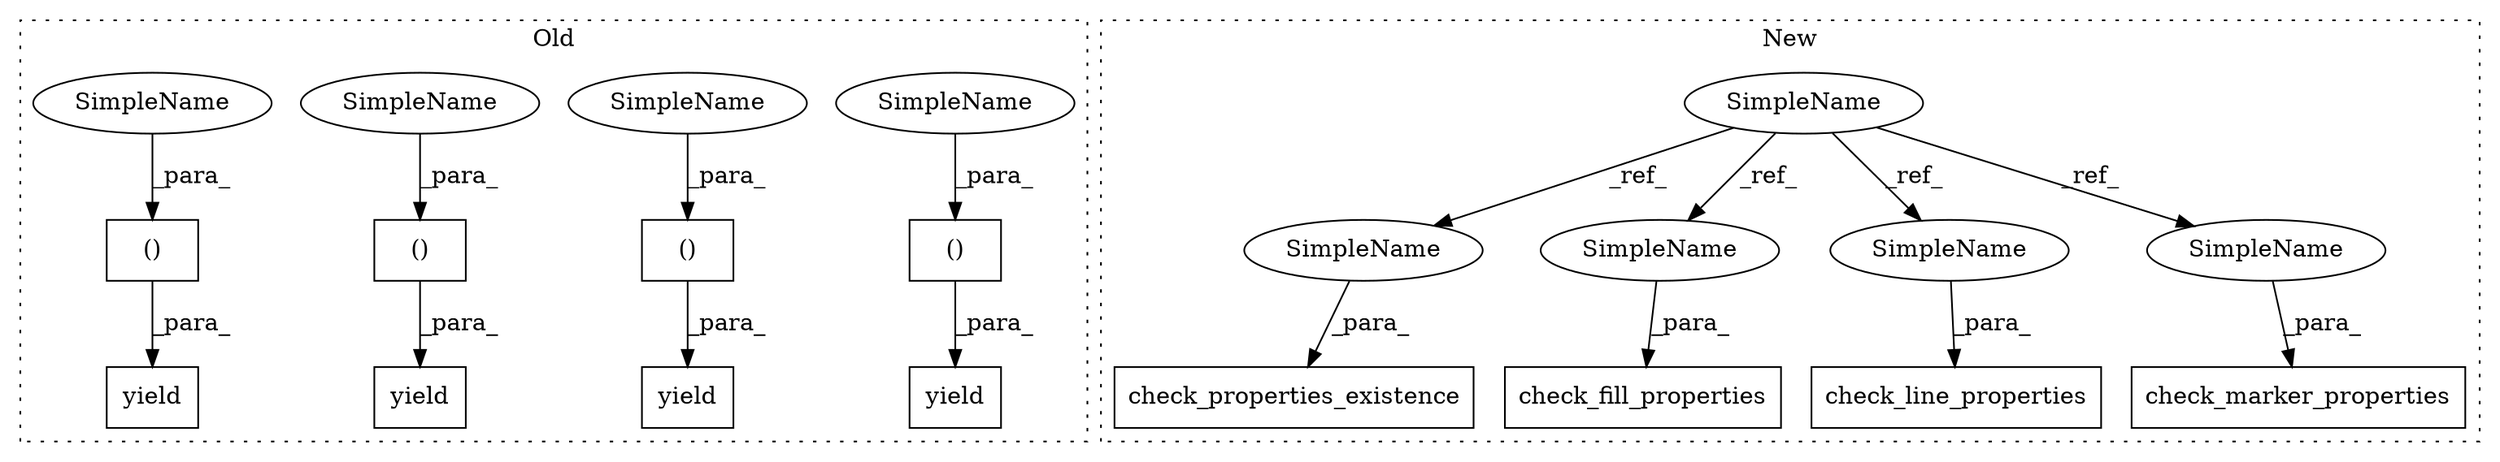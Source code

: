 digraph G {
subgraph cluster0 {
1 [label="yield" a="112" s="16181" l="12" shape="box"];
3 [label="()" a="106" s="16193" l="40" shape="box"];
6 [label="()" a="106" s="16134" l="40" shape="box"];
8 [label="yield" a="112" s="16122" l="12" shape="box"];
9 [label="()" a="106" s="16252" l="116" shape="box"];
10 [label="yield" a="112" s="16240" l="12" shape="box"];
11 [label="()" a="106" s="16073" l="42" shape="box"];
12 [label="yield" a="112" s="16061" l="12" shape="box"];
18 [label="SimpleName" a="42" s="16291" l="6" shape="ellipse"];
19 [label="SimpleName" a="42" s="16109" l="6" shape="ellipse"];
20 [label="SimpleName" a="42" s="16227" l="6" shape="ellipse"];
21 [label="SimpleName" a="42" s="16168" l="6" shape="ellipse"];
label = "Old";
style="dotted";
}
subgraph cluster1 {
2 [label="check_marker_properties" a="32" s="13025,13055" l="24,1" shape="box"];
4 [label="SimpleName" a="42" s="12994" l="6" shape="ellipse"];
5 [label="check_properties_existence" a="32" s="13132,13188" l="27,1" shape="box"];
7 [label="check_line_properties" a="32" s="13097,13125" l="22,1" shape="box"];
13 [label="check_fill_properties" a="32" s="13062,13090" l="22,1" shape="box"];
14 [label="SimpleName" a="42" s="13159" l="6" shape="ellipse"];
15 [label="SimpleName" a="42" s="13084" l="6" shape="ellipse"];
16 [label="SimpleName" a="42" s="13119" l="6" shape="ellipse"];
17 [label="SimpleName" a="42" s="13049" l="6" shape="ellipse"];
label = "New";
style="dotted";
}
3 -> 1 [label="_para_"];
4 -> 15 [label="_ref_"];
4 -> 17 [label="_ref_"];
4 -> 14 [label="_ref_"];
4 -> 16 [label="_ref_"];
6 -> 8 [label="_para_"];
9 -> 10 [label="_para_"];
11 -> 12 [label="_para_"];
14 -> 5 [label="_para_"];
15 -> 13 [label="_para_"];
16 -> 7 [label="_para_"];
17 -> 2 [label="_para_"];
18 -> 9 [label="_para_"];
19 -> 11 [label="_para_"];
20 -> 3 [label="_para_"];
21 -> 6 [label="_para_"];
}